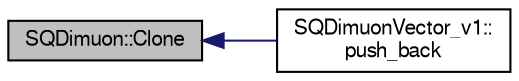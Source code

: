 digraph "SQDimuon::Clone"
{
  bgcolor="transparent";
  edge [fontname="FreeSans",fontsize="10",labelfontname="FreeSans",labelfontsize="10"];
  node [fontname="FreeSans",fontsize="10",shape=record];
  rankdir="LR";
  Node1 [label="SQDimuon::Clone",height=0.2,width=0.4,color="black", fillcolor="grey75", style="filled" fontcolor="black"];
  Node1 -> Node2 [dir="back",color="midnightblue",fontsize="10",style="solid",fontname="FreeSans"];
  Node2 [label="SQDimuonVector_v1::\lpush_back",height=0.2,width=0.4,color="black",URL="$d3/dc1/classSQDimuonVector__v1.html#a72c5f9e4b44e8dbd86a9295940a610f5"];
}
